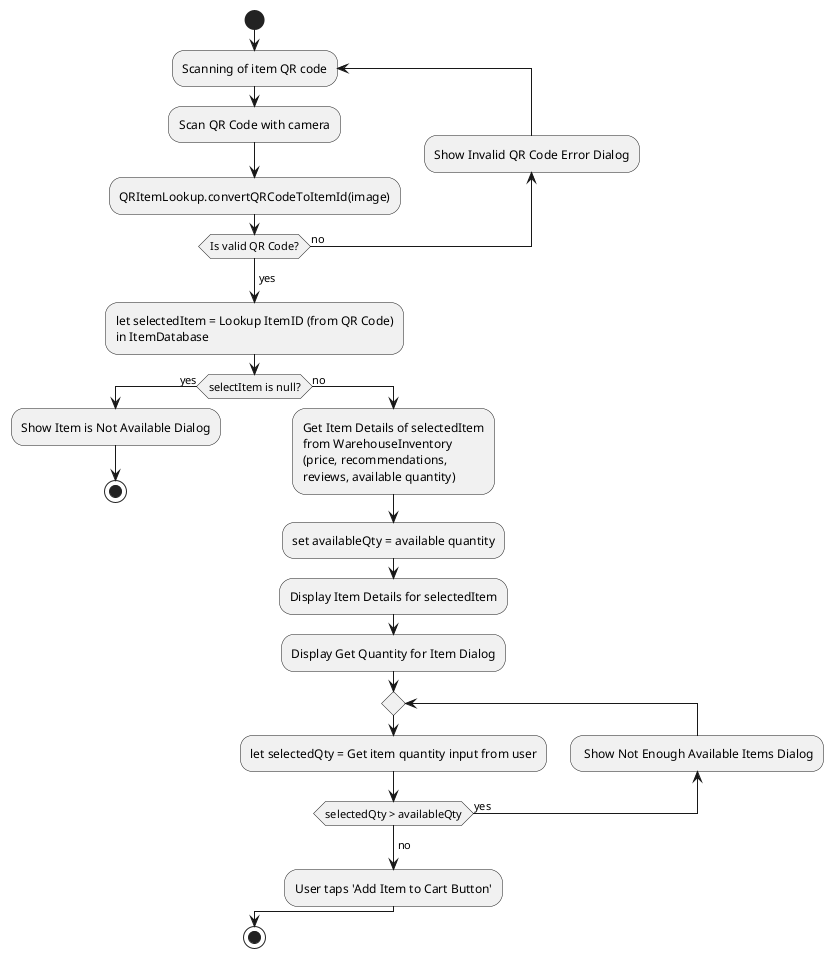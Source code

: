 @startuml
start

    repeat :Scanning of item QR code;
        :Scan QR Code with camera;
        :QRItemLookup.convertQRCodeToItemId(image);
    backward:Show Invalid QR Code Error Dialog;

    repeat while (Is valid QR Code?) is (no)
        
    ->yes;
    :let selectedItem = Lookup ItemID (from QR Code)
    in ItemDatabase;
    if (selectItem is null?) then (yes)
        :Show Item is Not Available Dialog;
        stop
    else (no)
        :Get Item Details of selectedItem 
        from WarehouseInventory
        (price, recommendations,  
        reviews, available quantity);
        :set availableQty = available quantity;

        :Display Item Details for selectedItem;
        :Display Get Quantity for Item Dialog;
        repeat
        :let selectedQty = Get item quantity input from user;
        backward: Show Not Enough Available Items Dialog;
        repeat while (selectedQty > availableQty) is (yes)
        ->no;
        :User taps 'Add Item to Cart Button';
    endif
stop
@enduml